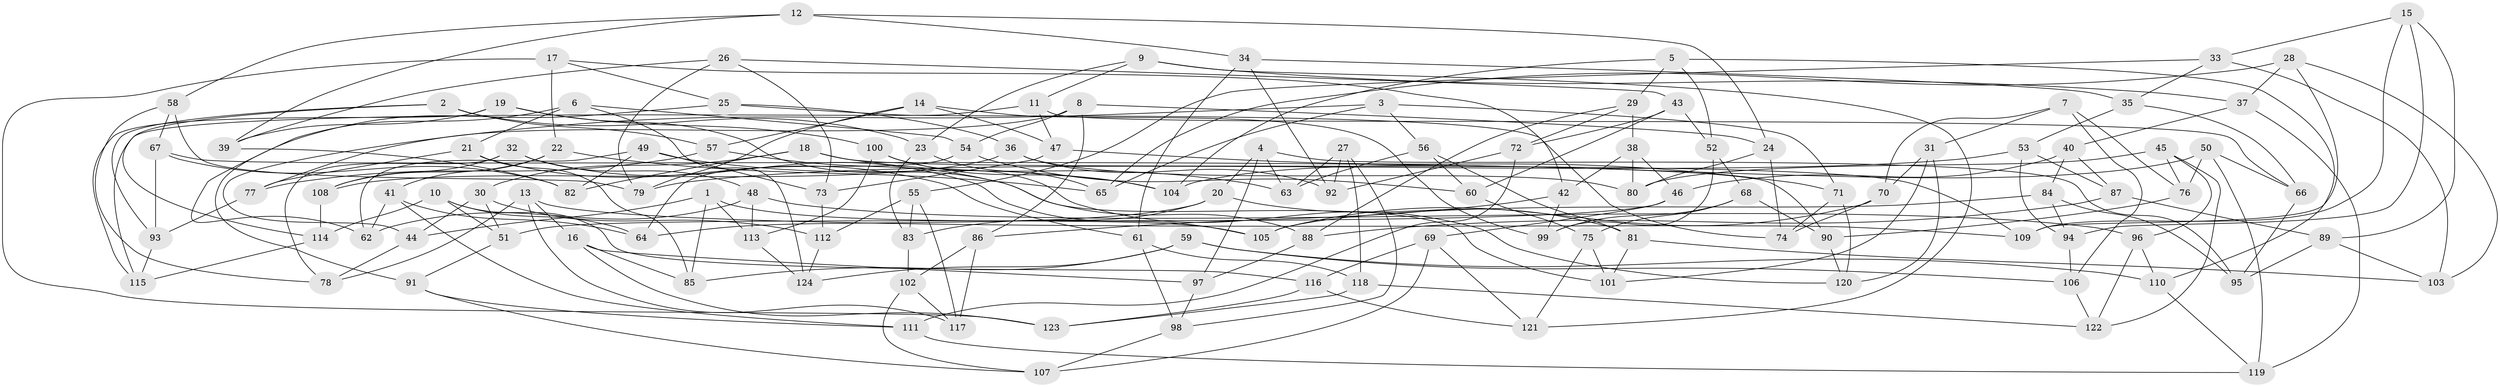 // Generated by graph-tools (version 1.1) at 2025/02/03/09/25 03:02:59]
// undirected, 124 vertices, 248 edges
graph export_dot {
graph [start="1"]
  node [color=gray90,style=filled];
  1;
  2;
  3;
  4;
  5;
  6;
  7;
  8;
  9;
  10;
  11;
  12;
  13;
  14;
  15;
  16;
  17;
  18;
  19;
  20;
  21;
  22;
  23;
  24;
  25;
  26;
  27;
  28;
  29;
  30;
  31;
  32;
  33;
  34;
  35;
  36;
  37;
  38;
  39;
  40;
  41;
  42;
  43;
  44;
  45;
  46;
  47;
  48;
  49;
  50;
  51;
  52;
  53;
  54;
  55;
  56;
  57;
  58;
  59;
  60;
  61;
  62;
  63;
  64;
  65;
  66;
  67;
  68;
  69;
  70;
  71;
  72;
  73;
  74;
  75;
  76;
  77;
  78;
  79;
  80;
  81;
  82;
  83;
  84;
  85;
  86;
  87;
  88;
  89;
  90;
  91;
  92;
  93;
  94;
  95;
  96;
  97;
  98;
  99;
  100;
  101;
  102;
  103;
  104;
  105;
  106;
  107;
  108;
  109;
  110;
  111;
  112;
  113;
  114;
  115;
  116;
  117;
  118;
  119;
  120;
  121;
  122;
  123;
  124;
  1 -- 105;
  1 -- 113;
  1 -- 44;
  1 -- 85;
  2 -- 23;
  2 -- 57;
  2 -- 93;
  2 -- 114;
  3 -- 44;
  3 -- 71;
  3 -- 56;
  3 -- 65;
  4 -- 20;
  4 -- 63;
  4 -- 95;
  4 -- 97;
  5 -- 29;
  5 -- 104;
  5 -- 52;
  5 -- 110;
  6 -- 21;
  6 -- 62;
  6 -- 54;
  6 -- 124;
  7 -- 76;
  7 -- 106;
  7 -- 31;
  7 -- 70;
  8 -- 54;
  8 -- 77;
  8 -- 24;
  8 -- 86;
  9 -- 121;
  9 -- 11;
  9 -- 23;
  9 -- 37;
  10 -- 114;
  10 -- 64;
  10 -- 51;
  10 -- 116;
  11 -- 66;
  11 -- 47;
  11 -- 115;
  12 -- 58;
  12 -- 34;
  12 -- 39;
  12 -- 24;
  13 -- 16;
  13 -- 78;
  13 -- 117;
  13 -- 109;
  14 -- 47;
  14 -- 79;
  14 -- 99;
  14 -- 57;
  15 -- 33;
  15 -- 89;
  15 -- 109;
  15 -- 94;
  16 -- 85;
  16 -- 97;
  16 -- 123;
  17 -- 123;
  17 -- 22;
  17 -- 25;
  17 -- 42;
  18 -- 109;
  18 -- 30;
  18 -- 82;
  18 -- 63;
  19 -- 39;
  19 -- 88;
  19 -- 115;
  19 -- 100;
  20 -- 83;
  20 -- 81;
  20 -- 64;
  21 -- 61;
  21 -- 85;
  21 -- 77;
  22 -- 65;
  22 -- 41;
  22 -- 108;
  23 -- 83;
  23 -- 65;
  24 -- 74;
  24 -- 80;
  25 -- 91;
  25 -- 74;
  25 -- 36;
  26 -- 73;
  26 -- 79;
  26 -- 39;
  26 -- 43;
  27 -- 118;
  27 -- 98;
  27 -- 63;
  27 -- 92;
  28 -- 109;
  28 -- 65;
  28 -- 37;
  28 -- 103;
  29 -- 88;
  29 -- 38;
  29 -- 72;
  30 -- 51;
  30 -- 44;
  30 -- 112;
  31 -- 70;
  31 -- 120;
  31 -- 101;
  32 -- 78;
  32 -- 48;
  32 -- 108;
  32 -- 105;
  33 -- 103;
  33 -- 35;
  33 -- 55;
  34 -- 35;
  34 -- 61;
  34 -- 92;
  35 -- 53;
  35 -- 66;
  36 -- 108;
  36 -- 80;
  36 -- 92;
  37 -- 40;
  37 -- 119;
  38 -- 42;
  38 -- 80;
  38 -- 46;
  39 -- 82;
  40 -- 84;
  40 -- 46;
  40 -- 87;
  41 -- 62;
  41 -- 111;
  41 -- 64;
  42 -- 99;
  42 -- 86;
  43 -- 60;
  43 -- 52;
  43 -- 72;
  44 -- 78;
  45 -- 76;
  45 -- 80;
  45 -- 96;
  45 -- 122;
  46 -- 51;
  46 -- 69;
  47 -- 73;
  47 -- 71;
  48 -- 113;
  48 -- 96;
  48 -- 62;
  49 -- 82;
  49 -- 73;
  49 -- 62;
  49 -- 104;
  50 -- 76;
  50 -- 104;
  50 -- 66;
  50 -- 119;
  51 -- 91;
  52 -- 68;
  52 -- 99;
  53 -- 94;
  53 -- 87;
  53 -- 79;
  54 -- 64;
  54 -- 60;
  55 -- 117;
  55 -- 83;
  55 -- 112;
  56 -- 81;
  56 -- 63;
  56 -- 60;
  57 -- 77;
  57 -- 101;
  58 -- 78;
  58 -- 79;
  58 -- 67;
  59 -- 85;
  59 -- 124;
  59 -- 110;
  59 -- 106;
  60 -- 75;
  61 -- 98;
  61 -- 118;
  66 -- 95;
  67 -- 82;
  67 -- 90;
  67 -- 93;
  68 -- 99;
  68 -- 75;
  68 -- 90;
  69 -- 116;
  69 -- 107;
  69 -- 121;
  70 -- 74;
  70 -- 105;
  71 -- 74;
  71 -- 120;
  72 -- 92;
  72 -- 111;
  73 -- 112;
  75 -- 121;
  75 -- 101;
  76 -- 90;
  77 -- 93;
  81 -- 101;
  81 -- 103;
  83 -- 102;
  84 -- 105;
  84 -- 95;
  84 -- 94;
  86 -- 117;
  86 -- 102;
  87 -- 89;
  87 -- 88;
  88 -- 97;
  89 -- 95;
  89 -- 103;
  90 -- 120;
  91 -- 111;
  91 -- 107;
  93 -- 115;
  94 -- 106;
  96 -- 110;
  96 -- 122;
  97 -- 98;
  98 -- 107;
  100 -- 104;
  100 -- 120;
  100 -- 113;
  102 -- 117;
  102 -- 107;
  106 -- 122;
  108 -- 114;
  110 -- 119;
  111 -- 119;
  112 -- 124;
  113 -- 124;
  114 -- 115;
  116 -- 123;
  116 -- 121;
  118 -- 123;
  118 -- 122;
}

